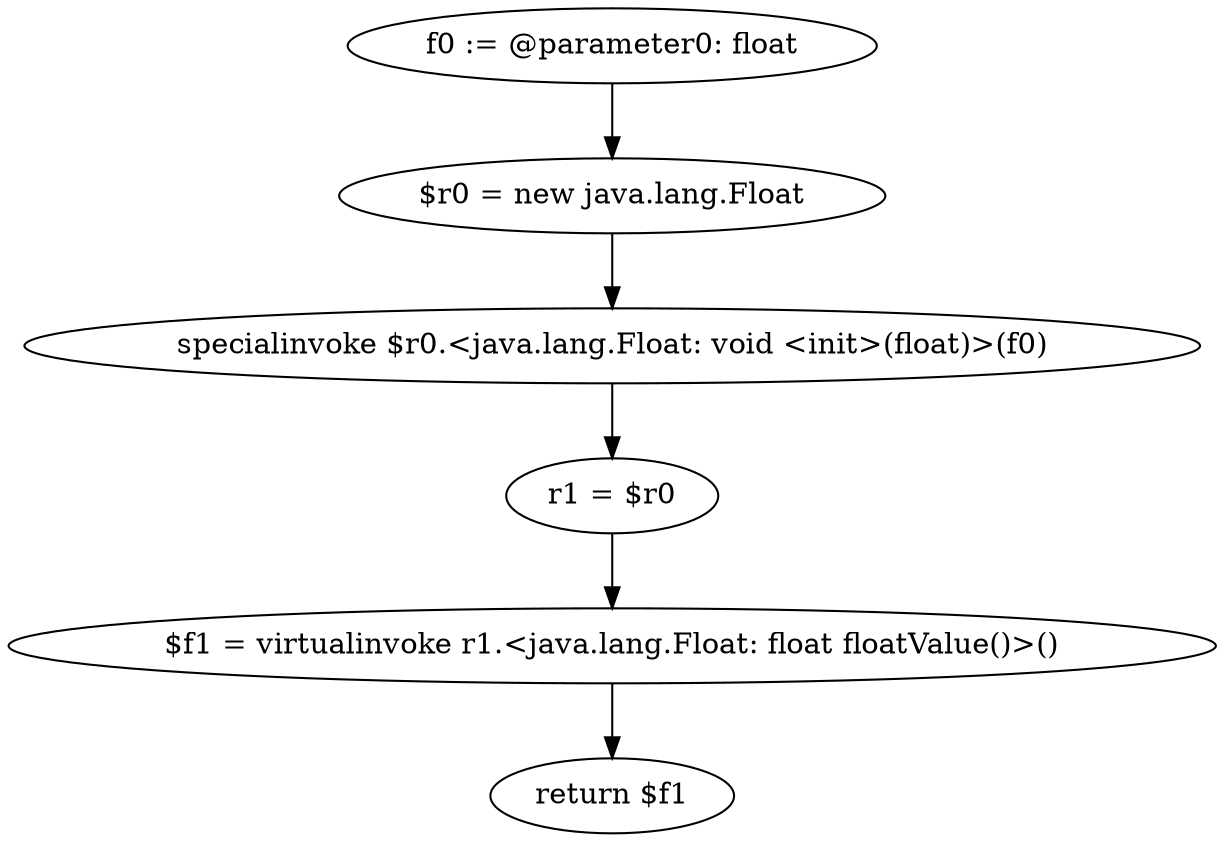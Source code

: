 digraph "unitGraph" {
    "f0 := @parameter0: float"
    "$r0 = new java.lang.Float"
    "specialinvoke $r0.<java.lang.Float: void <init>(float)>(f0)"
    "r1 = $r0"
    "$f1 = virtualinvoke r1.<java.lang.Float: float floatValue()>()"
    "return $f1"
    "f0 := @parameter0: float"->"$r0 = new java.lang.Float";
    "$r0 = new java.lang.Float"->"specialinvoke $r0.<java.lang.Float: void <init>(float)>(f0)";
    "specialinvoke $r0.<java.lang.Float: void <init>(float)>(f0)"->"r1 = $r0";
    "r1 = $r0"->"$f1 = virtualinvoke r1.<java.lang.Float: float floatValue()>()";
    "$f1 = virtualinvoke r1.<java.lang.Float: float floatValue()>()"->"return $f1";
}
